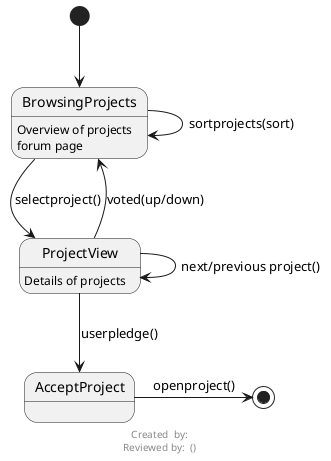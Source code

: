 @startuml

footer
Created  by: 
Reviewed by:  ()
endfooter

[*] --> BrowsingProjects
BrowsingProjects: Overview of projects
BrowsingProjects: forum page
BrowsingProjects -> BrowsingProjects: sortprojects(sort)
BrowsingProjects --> ProjectView :selectproject()

ProjectView: Details of projects
ProjectView -->AcceptProject: userpledge()
ProjectView -->BrowsingProjects: voted(up/down)
ProjectView -> ProjectView: next/previous project() 


AcceptProject -> [*]:openproject()
@enduml
